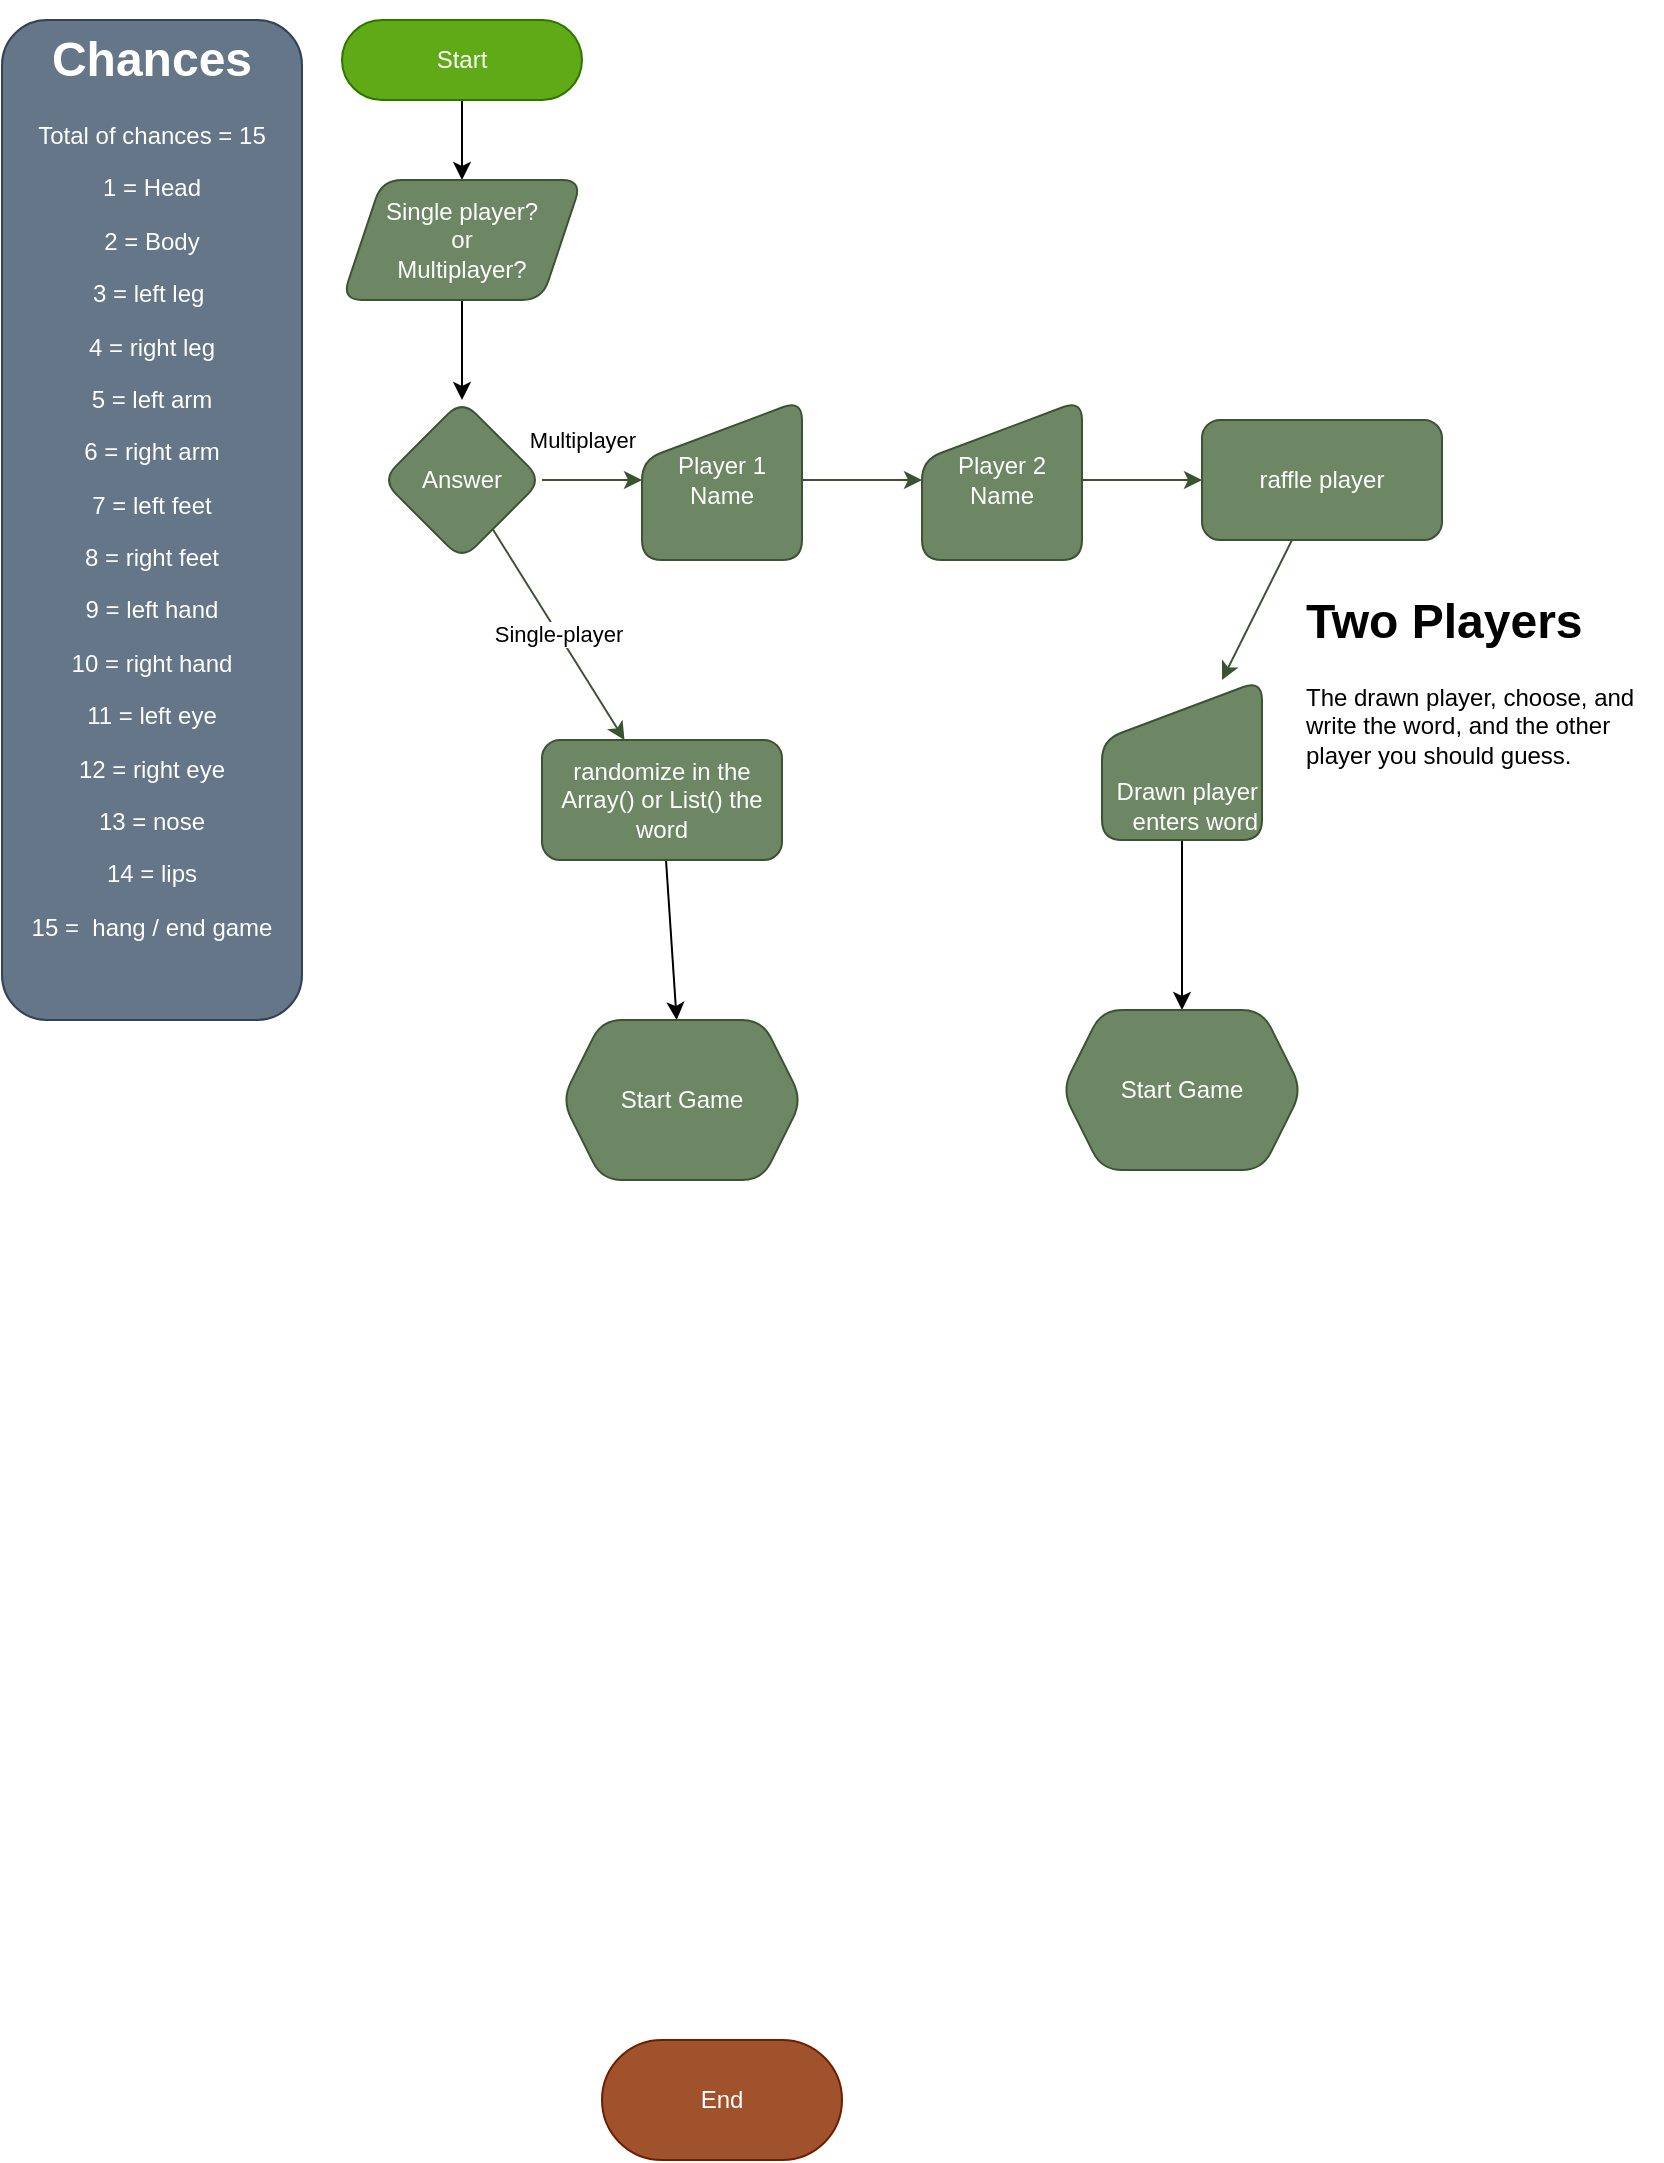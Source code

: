<mxfile version="26.0.9">
  <diagram id="F2fhzsgZS-mnZyFLeK-5" name="Página-1">
    <mxGraphModel dx="880" dy="572" grid="1" gridSize="10" guides="1" tooltips="1" connect="1" arrows="1" fold="1" page="1" pageScale="1" pageWidth="827" pageHeight="1169" math="0" shadow="0">
      <root>
        <mxCell id="0" />
        <mxCell id="1" parent="0" />
        <mxCell id="8" value="" style="edgeStyle=none;html=1;rounded=1;" parent="1" source="3" target="4" edge="1">
          <mxGeometry relative="1" as="geometry" />
        </mxCell>
        <mxCell id="3" value="Start" style="rounded=1;whiteSpace=wrap;html=1;arcSize=50;fillColor=#60a917;fontColor=#ffffff;strokeColor=#2D7600;" parent="1" vertex="1">
          <mxGeometry x="240" y="50" width="120" height="40" as="geometry" />
        </mxCell>
        <mxCell id="19" value="" style="edgeStyle=none;html=1;rounded=1;" parent="1" source="4" target="9" edge="1">
          <mxGeometry relative="1" as="geometry" />
        </mxCell>
        <mxCell id="4" value="Single player?&lt;br&gt;or&lt;br&gt;Multiplayer?" style="shape=parallelogram;perimeter=parallelogramPerimeter;whiteSpace=wrap;html=1;fixedSize=1;size=20;fillColor=#6d8764;fontColor=#ffffff;strokeColor=#3A5431;rounded=1;" parent="1" vertex="1">
          <mxGeometry x="240" y="130" width="120" height="60" as="geometry" />
        </mxCell>
        <mxCell id="15" value="Multiplayer" style="edgeStyle=none;html=1;fillColor=#6d8764;strokeColor=#3A5431;rounded=1;" parent="1" source="9" target="14" edge="1">
          <mxGeometry x="-0.2" y="20" relative="1" as="geometry">
            <mxPoint as="offset" />
          </mxGeometry>
        </mxCell>
        <mxCell id="23" value="Single-player" style="edgeStyle=none;html=1;fillColor=#6d8764;strokeColor=#3A5431;rounded=1;" parent="1" source="9" target="22" edge="1">
          <mxGeometry relative="1" as="geometry" />
        </mxCell>
        <mxCell id="9" value="Answer" style="rhombus;whiteSpace=wrap;html=1;fillColor=#6d8764;fontColor=#ffffff;strokeColor=#3A5431;rounded=1;" parent="1" vertex="1">
          <mxGeometry x="260" y="240" width="80" height="80" as="geometry" />
        </mxCell>
        <mxCell id="18" value="" style="edgeStyle=none;html=1;fillColor=#6d8764;strokeColor=#3A5431;rounded=1;" parent="1" source="13" target="17" edge="1">
          <mxGeometry relative="1" as="geometry" />
        </mxCell>
        <mxCell id="13" value="Player 2 Name" style="shape=manualInput;whiteSpace=wrap;html=1;fillColor=#6d8764;fontColor=#ffffff;strokeColor=#3A5431;rounded=1;" parent="1" vertex="1">
          <mxGeometry x="530" y="240" width="80" height="80" as="geometry" />
        </mxCell>
        <mxCell id="16" value="" style="edgeStyle=none;html=1;fillColor=#6d8764;strokeColor=#3A5431;rounded=1;" parent="1" source="14" target="13" edge="1">
          <mxGeometry relative="1" as="geometry" />
        </mxCell>
        <mxCell id="14" value="Player 1&lt;br&gt;Name" style="shape=manualInput;whiteSpace=wrap;html=1;fillColor=#6d8764;fontColor=#ffffff;strokeColor=#3A5431;rounded=1;" parent="1" vertex="1">
          <mxGeometry x="390" y="240" width="80" height="80" as="geometry" />
        </mxCell>
        <mxCell id="21" value="" style="edgeStyle=none;html=1;fillColor=#6d8764;strokeColor=#3A5431;rounded=1;" parent="1" source="17" target="20" edge="1">
          <mxGeometry relative="1" as="geometry" />
        </mxCell>
        <mxCell id="17" value="raffle player" style="whiteSpace=wrap;html=1;fillColor=#6d8764;fontColor=#ffffff;strokeColor=#3A5431;rounded=1;" parent="1" vertex="1">
          <mxGeometry x="670" y="250" width="120" height="60" as="geometry" />
        </mxCell>
        <mxCell id="32" value="" style="edgeStyle=none;html=1;rounded=1;" parent="1" source="20" target="29" edge="1">
          <mxGeometry relative="1" as="geometry" />
        </mxCell>
        <mxCell id="20" value="Drawn player enters word" style="shape=manualInput;whiteSpace=wrap;html=1;fillColor=#6d8764;fontColor=#ffffff;strokeColor=#3A5431;rounded=1;align=right;verticalAlign=bottom;fontSize=12;horizontal=1;" parent="1" vertex="1">
          <mxGeometry x="620" y="380" width="80" height="80" as="geometry" />
        </mxCell>
        <mxCell id="30" value="" style="edgeStyle=none;html=1;rounded=1;" parent="1" source="22" target="24" edge="1">
          <mxGeometry relative="1" as="geometry" />
        </mxCell>
        <mxCell id="22" value="randomize in the Array() or List() the word" style="whiteSpace=wrap;html=1;fillColor=#6d8764;fontColor=#ffffff;strokeColor=#3A5431;rounded=1;" parent="1" vertex="1">
          <mxGeometry x="340" y="410" width="120" height="60" as="geometry" />
        </mxCell>
        <mxCell id="24" value="Start Game" style="shape=hexagon;perimeter=hexagonPerimeter2;whiteSpace=wrap;html=1;fixedSize=1;fillColor=#6d8764;strokeColor=#3A5431;fontColor=#ffffff;rounded=1;" parent="1" vertex="1">
          <mxGeometry x="350" y="550" width="120" height="80" as="geometry" />
        </mxCell>
        <mxCell id="27" value="&lt;h1&gt;Chances&lt;/h1&gt;&lt;p&gt;Total of chances = 15&lt;/p&gt;&lt;p&gt;1 = Head&lt;/p&gt;&lt;p&gt;2 = Body&lt;/p&gt;&lt;p&gt;3 = left leg&amp;nbsp;&lt;/p&gt;&lt;p&gt;4 = right leg&lt;/p&gt;&lt;p&gt;5 = left arm&lt;/p&gt;&lt;p&gt;6 = right arm&lt;/p&gt;&lt;p&gt;7 = left feet&lt;/p&gt;&lt;p&gt;8 = right feet&lt;/p&gt;&lt;p&gt;9 = left hand&lt;/p&gt;&lt;p&gt;10 = right hand&lt;/p&gt;&lt;p&gt;11 = left eye&lt;/p&gt;&lt;p&gt;12 = right eye&lt;/p&gt;&lt;p&gt;13 = nose&lt;/p&gt;&lt;p&gt;14 = lips&lt;/p&gt;&lt;p&gt;15 =&amp;nbsp; hang / end game&lt;/p&gt;" style="text;html=1;strokeColor=#314354;fillColor=#647687;spacing=5;spacingTop=-20;whiteSpace=wrap;overflow=hidden;rounded=1;fontColor=#ffffff;align=center;" parent="1" vertex="1">
          <mxGeometry x="70" y="50" width="150" height="500" as="geometry" />
        </mxCell>
        <mxCell id="28" value="End" style="rounded=1;whiteSpace=wrap;html=1;arcSize=50;fillColor=#a0522d;fontColor=#ffffff;strokeColor=#6D1F00;" parent="1" vertex="1">
          <mxGeometry x="370" y="1060" width="120" height="60" as="geometry" />
        </mxCell>
        <mxCell id="29" value="Start Game" style="shape=hexagon;perimeter=hexagonPerimeter2;whiteSpace=wrap;html=1;fixedSize=1;fillColor=#6d8764;strokeColor=#3A5431;fontColor=#ffffff;rounded=1;" parent="1" vertex="1">
          <mxGeometry x="600" y="545" width="120" height="80" as="geometry" />
        </mxCell>
        <mxCell id="813y02WkZcuWdvmKNtKg-32" value="&lt;h1 style=&quot;margin-top: 0px;&quot;&gt;Two Players&lt;/h1&gt;&lt;p&gt;The drawn player, choose, and write the word, and the other player you should guess.&lt;/p&gt;" style="text;html=1;whiteSpace=wrap;overflow=hidden;rounded=0;" vertex="1" parent="1">
          <mxGeometry x="720" y="330" width="180" height="120" as="geometry" />
        </mxCell>
      </root>
    </mxGraphModel>
  </diagram>
</mxfile>
